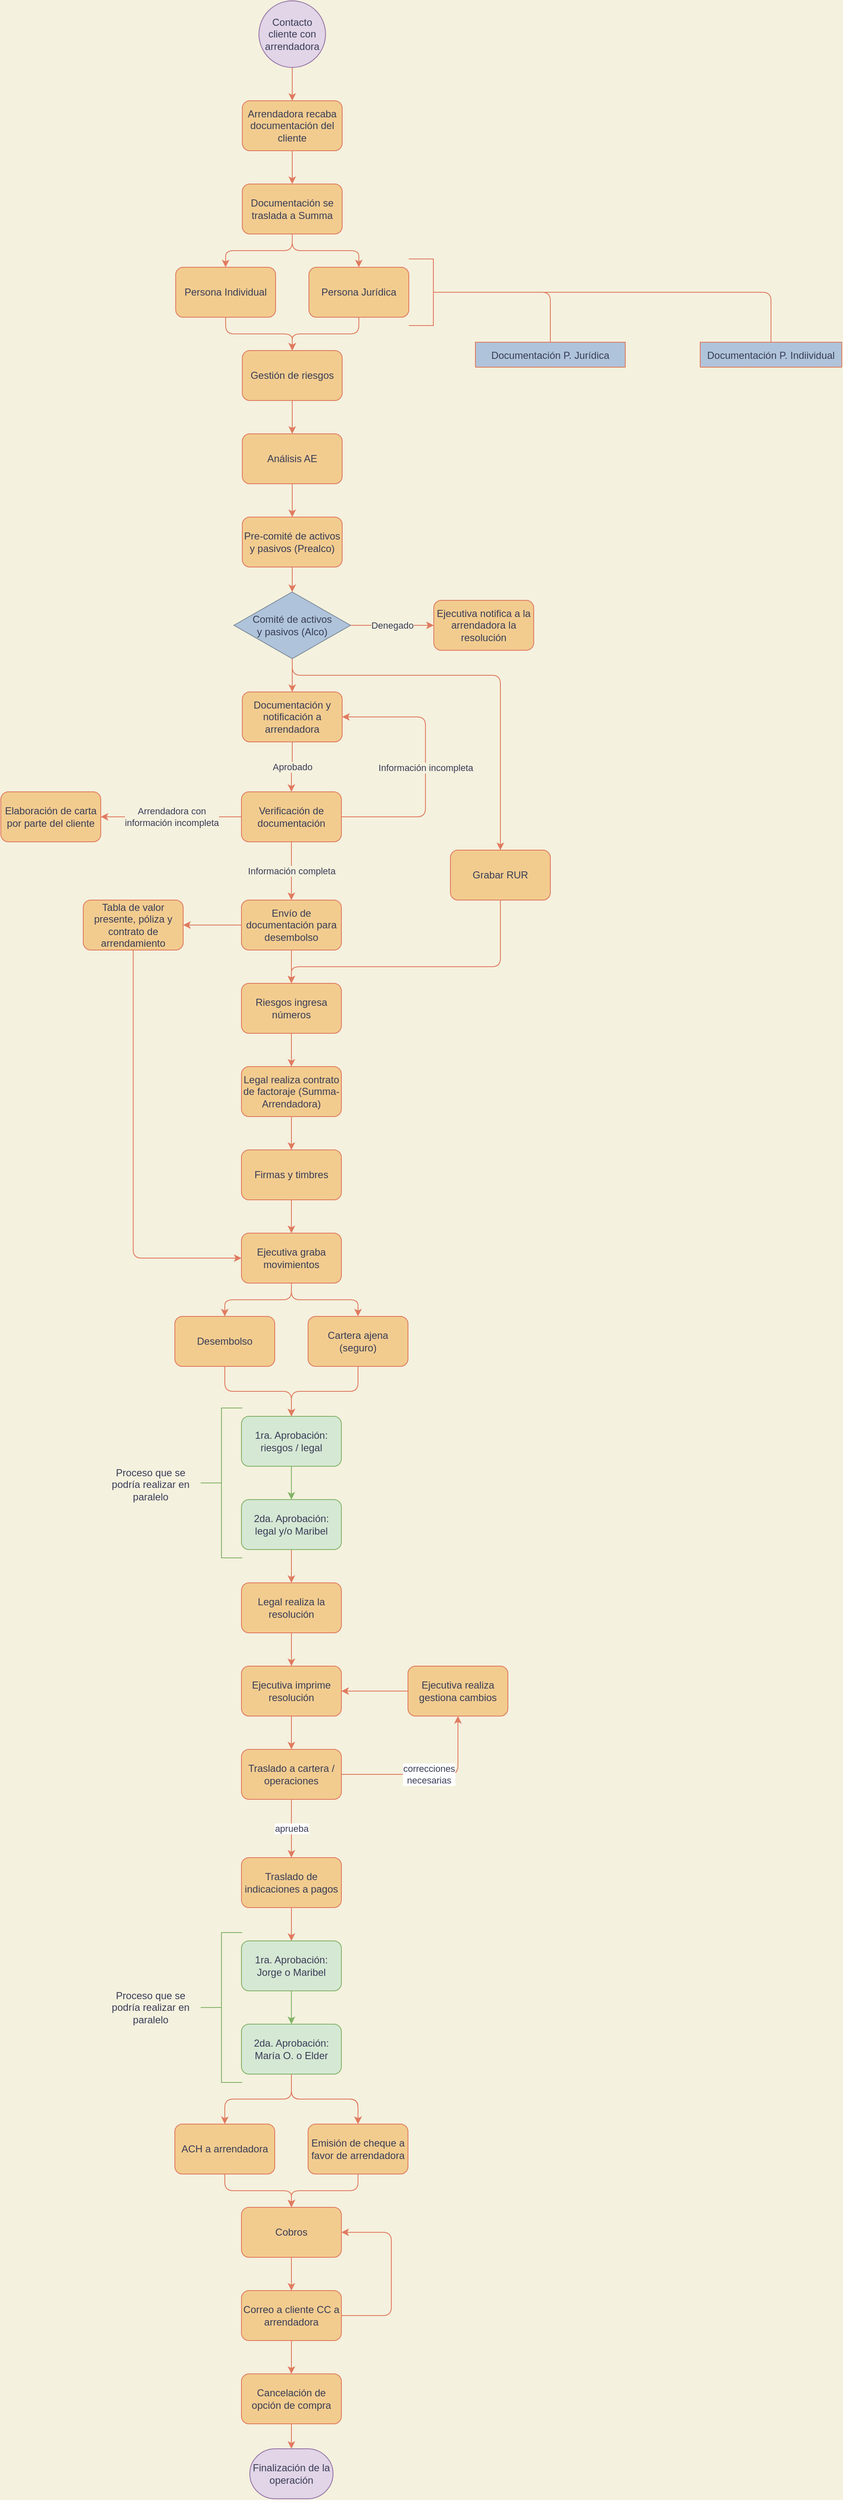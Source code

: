 <mxfile version="17.4.0" type="github">
  <diagram id="z8fUBfOabGOkTEecKIYW" name="Leasing">
    <mxGraphModel dx="2842" dy="1007" grid="1" gridSize="10" guides="1" tooltips="1" connect="1" arrows="1" fold="1" page="1" pageScale="1" pageWidth="827" pageHeight="1169" background="#F4F1DE" math="0" shadow="0">
      <root>
        <mxCell id="0" />
        <mxCell id="1" parent="0" />
        <mxCell id="_oelreiNcYr4ekF7kroy-3" value="" style="edgeStyle=orthogonalEdgeStyle;orthogonalLoop=1;jettySize=auto;html=1;labelBackgroundColor=#F4F1DE;strokeColor=#E07A5F;fontColor=#393C56;rounded=1;" edge="1" parent="1" source="_oelreiNcYr4ekF7kroy-1" target="_oelreiNcYr4ekF7kroy-2">
          <mxGeometry relative="1" as="geometry" />
        </mxCell>
        <mxCell id="_oelreiNcYr4ekF7kroy-1" value="Arrendadora recaba documentación del cliente" style="whiteSpace=wrap;html=1;fillColor=#F2CC8F;strokeColor=#E07A5F;fontColor=#393C56;rounded=1;" vertex="1" parent="1">
          <mxGeometry x="220" y="140" width="120" height="60" as="geometry" />
        </mxCell>
        <mxCell id="_oelreiNcYr4ekF7kroy-7" value="" style="edgeStyle=orthogonalEdgeStyle;orthogonalLoop=1;jettySize=auto;html=1;labelBackgroundColor=#F4F1DE;strokeColor=#E07A5F;fontColor=#393C56;rounded=1;" edge="1" parent="1" source="_oelreiNcYr4ekF7kroy-2" target="_oelreiNcYr4ekF7kroy-6">
          <mxGeometry relative="1" as="geometry" />
        </mxCell>
        <mxCell id="_oelreiNcYr4ekF7kroy-9" value="" style="edgeStyle=orthogonalEdgeStyle;orthogonalLoop=1;jettySize=auto;html=1;labelBackgroundColor=#F4F1DE;strokeColor=#E07A5F;fontColor=#393C56;rounded=1;" edge="1" parent="1" source="_oelreiNcYr4ekF7kroy-2" target="_oelreiNcYr4ekF7kroy-8">
          <mxGeometry relative="1" as="geometry" />
        </mxCell>
        <mxCell id="_oelreiNcYr4ekF7kroy-2" value="Documentación se traslada a Summa" style="whiteSpace=wrap;html=1;fillColor=#F2CC8F;strokeColor=#E07A5F;fontColor=#393C56;rounded=1;" vertex="1" parent="1">
          <mxGeometry x="220" y="240" width="120" height="60" as="geometry" />
        </mxCell>
        <mxCell id="_oelreiNcYr4ekF7kroy-12" value="" style="edgeStyle=orthogonalEdgeStyle;orthogonalLoop=1;jettySize=auto;html=1;labelBackgroundColor=#F4F1DE;strokeColor=#E07A5F;fontColor=#393C56;rounded=1;" edge="1" parent="1" source="_oelreiNcYr4ekF7kroy-6" target="_oelreiNcYr4ekF7kroy-11">
          <mxGeometry relative="1" as="geometry" />
        </mxCell>
        <mxCell id="_oelreiNcYr4ekF7kroy-6" value="Persona Individual" style="whiteSpace=wrap;html=1;fillColor=#F2CC8F;strokeColor=#E07A5F;fontColor=#393C56;rounded=1;" vertex="1" parent="1">
          <mxGeometry x="140" y="340" width="120" height="60" as="geometry" />
        </mxCell>
        <mxCell id="_oelreiNcYr4ekF7kroy-13" style="edgeStyle=orthogonalEdgeStyle;orthogonalLoop=1;jettySize=auto;html=1;labelBackgroundColor=#F4F1DE;strokeColor=#E07A5F;fontColor=#393C56;rounded=1;" edge="1" parent="1" source="_oelreiNcYr4ekF7kroy-8" target="_oelreiNcYr4ekF7kroy-11">
          <mxGeometry relative="1" as="geometry" />
        </mxCell>
        <mxCell id="_oelreiNcYr4ekF7kroy-8" value="Persona Jurídica" style="whiteSpace=wrap;html=1;fillColor=#F2CC8F;strokeColor=#E07A5F;fontColor=#393C56;rounded=1;" vertex="1" parent="1">
          <mxGeometry x="300" y="340" width="120" height="60" as="geometry" />
        </mxCell>
        <mxCell id="_oelreiNcYr4ekF7kroy-17" value="" style="edgeStyle=orthogonalEdgeStyle;orthogonalLoop=1;jettySize=auto;html=1;labelBackgroundColor=#F4F1DE;strokeColor=#E07A5F;fontColor=#393C56;rounded=1;" edge="1" parent="1" source="_oelreiNcYr4ekF7kroy-11" target="_oelreiNcYr4ekF7kroy-16">
          <mxGeometry relative="1" as="geometry" />
        </mxCell>
        <mxCell id="_oelreiNcYr4ekF7kroy-11" value="Gestión de riesgos" style="whiteSpace=wrap;html=1;fillColor=#F2CC8F;strokeColor=#E07A5F;fontColor=#393C56;rounded=1;" vertex="1" parent="1">
          <mxGeometry x="220" y="440" width="120" height="60" as="geometry" />
        </mxCell>
        <mxCell id="_oelreiNcYr4ekF7kroy-19" value="" style="edgeStyle=orthogonalEdgeStyle;orthogonalLoop=1;jettySize=auto;html=1;labelBackgroundColor=#F4F1DE;strokeColor=#E07A5F;fontColor=#393C56;rounded=1;" edge="1" parent="1" source="_oelreiNcYr4ekF7kroy-16" target="_oelreiNcYr4ekF7kroy-18">
          <mxGeometry relative="1" as="geometry" />
        </mxCell>
        <mxCell id="_oelreiNcYr4ekF7kroy-16" value="Análisis AE" style="whiteSpace=wrap;html=1;fillColor=#F2CC8F;strokeColor=#E07A5F;fontColor=#393C56;rounded=1;" vertex="1" parent="1">
          <mxGeometry x="220" y="540" width="120" height="60" as="geometry" />
        </mxCell>
        <mxCell id="_oelreiNcYr4ekF7kroy-21" value="" style="edgeStyle=orthogonalEdgeStyle;orthogonalLoop=1;jettySize=auto;html=1;labelBackgroundColor=#F4F1DE;strokeColor=#E07A5F;fontColor=#393C56;rounded=1;entryX=0.5;entryY=0;entryDx=0;entryDy=0;" edge="1" parent="1" source="_oelreiNcYr4ekF7kroy-18" target="_oelreiNcYr4ekF7kroy-110">
          <mxGeometry relative="1" as="geometry">
            <mxPoint x="280" y="740" as="targetPoint" />
          </mxGeometry>
        </mxCell>
        <mxCell id="_oelreiNcYr4ekF7kroy-18" value="Pre-comité de activos y pasivos (Prealco)" style="whiteSpace=wrap;html=1;fillColor=#F2CC8F;strokeColor=#E07A5F;fontColor=#393C56;rounded=1;" vertex="1" parent="1">
          <mxGeometry x="220" y="640" width="120" height="60" as="geometry" />
        </mxCell>
        <mxCell id="_oelreiNcYr4ekF7kroy-23" value="" style="edgeStyle=orthogonalEdgeStyle;orthogonalLoop=1;jettySize=auto;html=1;labelBackgroundColor=#F4F1DE;strokeColor=#E07A5F;fontColor=#393C56;rounded=1;exitX=0.5;exitY=1;exitDx=0;exitDy=0;" edge="1" parent="1" source="_oelreiNcYr4ekF7kroy-110" target="_oelreiNcYr4ekF7kroy-22">
          <mxGeometry relative="1" as="geometry">
            <mxPoint x="280" y="800" as="sourcePoint" />
          </mxGeometry>
        </mxCell>
        <mxCell id="_oelreiNcYr4ekF7kroy-38" value="Denegado" style="edgeStyle=orthogonalEdgeStyle;orthogonalLoop=1;jettySize=auto;html=1;labelBackgroundColor=#F4F1DE;strokeColor=#E07A5F;fontColor=#393C56;rounded=1;exitX=1;exitY=0.5;exitDx=0;exitDy=0;" edge="1" parent="1" source="_oelreiNcYr4ekF7kroy-110" target="_oelreiNcYr4ekF7kroy-37">
          <mxGeometry relative="1" as="geometry">
            <mxPoint x="340" y="770" as="sourcePoint" />
            <Array as="points" />
            <mxPoint as="offset" />
          </mxGeometry>
        </mxCell>
        <mxCell id="_oelreiNcYr4ekF7kroy-45" style="edgeStyle=orthogonalEdgeStyle;curved=0;rounded=1;sketch=0;orthogonalLoop=1;jettySize=auto;html=1;exitX=0.5;exitY=1;exitDx=0;exitDy=0;fontColor=#393C56;strokeColor=#E07A5F;fillColor=#F2CC8F;entryX=0.5;entryY=0;entryDx=0;entryDy=0;" edge="1" parent="1" source="_oelreiNcYr4ekF7kroy-110" target="_oelreiNcYr4ekF7kroy-43">
          <mxGeometry relative="1" as="geometry">
            <mxPoint x="280" y="800" as="sourcePoint" />
            <Array as="points">
              <mxPoint x="280" y="830" />
              <mxPoint x="530" y="830" />
            </Array>
          </mxGeometry>
        </mxCell>
        <mxCell id="_oelreiNcYr4ekF7kroy-25" value="Aprobado" style="edgeStyle=orthogonalEdgeStyle;orthogonalLoop=1;jettySize=auto;html=1;labelBackgroundColor=#F4F1DE;strokeColor=#E07A5F;fontColor=#393C56;rounded=1;" edge="1" parent="1" source="_oelreiNcYr4ekF7kroy-22" target="_oelreiNcYr4ekF7kroy-24">
          <mxGeometry relative="1" as="geometry" />
        </mxCell>
        <mxCell id="_oelreiNcYr4ekF7kroy-22" value="Documentación y notificación a arrendadora" style="whiteSpace=wrap;html=1;fillColor=#F2CC8F;strokeColor=#E07A5F;fontColor=#393C56;rounded=1;" vertex="1" parent="1">
          <mxGeometry x="220" y="850" width="120" height="60" as="geometry" />
        </mxCell>
        <mxCell id="_oelreiNcYr4ekF7kroy-35" value="Información completa" style="edgeStyle=orthogonalEdgeStyle;orthogonalLoop=1;jettySize=auto;html=1;labelBackgroundColor=#F4F1DE;strokeColor=#E07A5F;fontColor=#393C56;rounded=1;" edge="1" parent="1" source="_oelreiNcYr4ekF7kroy-24" target="_oelreiNcYr4ekF7kroy-34">
          <mxGeometry relative="1" as="geometry" />
        </mxCell>
        <mxCell id="_oelreiNcYr4ekF7kroy-36" value="Información incompleta" style="edgeStyle=orthogonalEdgeStyle;orthogonalLoop=1;jettySize=auto;html=1;entryX=1;entryY=0.5;entryDx=0;entryDy=0;labelBackgroundColor=#F4F1DE;strokeColor=#E07A5F;fontColor=#393C56;rounded=1;exitX=1;exitY=0.5;exitDx=0;exitDy=0;" edge="1" parent="1" source="_oelreiNcYr4ekF7kroy-24" target="_oelreiNcYr4ekF7kroy-22">
          <mxGeometry relative="1" as="geometry">
            <mxPoint x="149" y="880" as="targetPoint" />
            <mxPoint x="400" y="1040" as="sourcePoint" />
            <Array as="points">
              <mxPoint x="440" y="1000" />
              <mxPoint x="440" y="880" />
            </Array>
          </mxGeometry>
        </mxCell>
        <mxCell id="_oelreiNcYr4ekF7kroy-40" value="Arrendadora con&lt;br&gt;información incompleta" style="edgeStyle=orthogonalEdgeStyle;orthogonalLoop=1;jettySize=auto;html=1;labelBackgroundColor=#F4F1DE;strokeColor=#E07A5F;fontColor=#393C56;rounded=1;exitX=0;exitY=0.5;exitDx=0;exitDy=0;" edge="1" parent="1" source="_oelreiNcYr4ekF7kroy-24" target="_oelreiNcYr4ekF7kroy-39">
          <mxGeometry relative="1" as="geometry">
            <mxPoint x="200" y="1020" as="sourcePoint" />
          </mxGeometry>
        </mxCell>
        <mxCell id="_oelreiNcYr4ekF7kroy-24" value="Verificación de documentación" style="whiteSpace=wrap;html=1;fillColor=#F2CC8F;strokeColor=#E07A5F;fontColor=#393C56;rounded=1;" vertex="1" parent="1">
          <mxGeometry x="219" y="970" width="120" height="60" as="geometry" />
        </mxCell>
        <mxCell id="_oelreiNcYr4ekF7kroy-33" value="" style="edgeStyle=orthogonalEdgeStyle;orthogonalLoop=1;jettySize=auto;html=1;labelBackgroundColor=#F4F1DE;strokeColor=#E07A5F;fontColor=#393C56;rounded=1;" edge="1" parent="1" source="_oelreiNcYr4ekF7kroy-32" target="_oelreiNcYr4ekF7kroy-1">
          <mxGeometry relative="1" as="geometry" />
        </mxCell>
        <mxCell id="_oelreiNcYr4ekF7kroy-32" value="&lt;span&gt;Contacto cliente con arrendadora&lt;/span&gt;" style="ellipse;whiteSpace=wrap;html=1;aspect=fixed;fillColor=#e1d5e7;strokeColor=#9673a6;rounded=1;fontColor=#393C56;" vertex="1" parent="1">
          <mxGeometry x="240" y="20" width="80" height="80" as="geometry" />
        </mxCell>
        <mxCell id="_oelreiNcYr4ekF7kroy-42" value="" style="edgeStyle=orthogonalEdgeStyle;curved=0;rounded=1;sketch=0;orthogonalLoop=1;jettySize=auto;html=1;fontColor=#393C56;strokeColor=#E07A5F;fillColor=#F2CC8F;" edge="1" parent="1" source="_oelreiNcYr4ekF7kroy-34" target="_oelreiNcYr4ekF7kroy-41">
          <mxGeometry relative="1" as="geometry" />
        </mxCell>
        <mxCell id="_oelreiNcYr4ekF7kroy-47" value="" style="edgeStyle=orthogonalEdgeStyle;curved=0;rounded=1;sketch=0;orthogonalLoop=1;jettySize=auto;html=1;fontColor=#393C56;strokeColor=#E07A5F;fillColor=#F2CC8F;" edge="1" parent="1" source="_oelreiNcYr4ekF7kroy-34" target="_oelreiNcYr4ekF7kroy-46">
          <mxGeometry relative="1" as="geometry" />
        </mxCell>
        <mxCell id="_oelreiNcYr4ekF7kroy-34" value="Envío de documentación para desembolso" style="whiteSpace=wrap;html=1;fillColor=#F2CC8F;strokeColor=#E07A5F;fontColor=#393C56;rounded=1;" vertex="1" parent="1">
          <mxGeometry x="219" y="1100" width="120" height="60" as="geometry" />
        </mxCell>
        <mxCell id="_oelreiNcYr4ekF7kroy-37" value="Ejecutiva notifica a la arrendadora la resolución" style="whiteSpace=wrap;html=1;fillColor=#F2CC8F;strokeColor=#E07A5F;fontColor=#393C56;rounded=1;" vertex="1" parent="1">
          <mxGeometry x="450" y="740" width="120" height="60" as="geometry" />
        </mxCell>
        <mxCell id="_oelreiNcYr4ekF7kroy-39" value="Elaboración de carta por parte del cliente" style="whiteSpace=wrap;html=1;fillColor=#F2CC8F;strokeColor=#E07A5F;fontColor=#393C56;rounded=1;" vertex="1" parent="1">
          <mxGeometry x="-70" y="970" width="120" height="60" as="geometry" />
        </mxCell>
        <mxCell id="_oelreiNcYr4ekF7kroy-54" style="edgeStyle=orthogonalEdgeStyle;curved=0;rounded=1;sketch=0;orthogonalLoop=1;jettySize=auto;html=1;entryX=0;entryY=0.5;entryDx=0;entryDy=0;fontColor=#393C56;strokeColor=#E07A5F;fillColor=#F2CC8F;" edge="1" parent="1" source="_oelreiNcYr4ekF7kroy-41" target="_oelreiNcYr4ekF7kroy-52">
          <mxGeometry relative="1" as="geometry">
            <Array as="points">
              <mxPoint x="89" y="1530" />
            </Array>
          </mxGeometry>
        </mxCell>
        <mxCell id="_oelreiNcYr4ekF7kroy-41" value="Tabla de valor presente, póliza y contrato de arrendamiento" style="whiteSpace=wrap;html=1;fillColor=#F2CC8F;strokeColor=#E07A5F;fontColor=#393C56;rounded=1;" vertex="1" parent="1">
          <mxGeometry x="29" y="1100" width="120" height="60" as="geometry" />
        </mxCell>
        <mxCell id="_oelreiNcYr4ekF7kroy-107" style="edgeStyle=orthogonalEdgeStyle;curved=0;rounded=1;sketch=0;orthogonalLoop=1;jettySize=auto;html=1;entryX=0.5;entryY=0;entryDx=0;entryDy=0;fontColor=#393C56;strokeColor=#E07A5F;fillColor=#F2CC8F;exitX=0.5;exitY=1;exitDx=0;exitDy=0;" edge="1" parent="1" source="_oelreiNcYr4ekF7kroy-43" target="_oelreiNcYr4ekF7kroy-46">
          <mxGeometry relative="1" as="geometry">
            <Array as="points">
              <mxPoint x="530" y="1180" />
              <mxPoint x="279" y="1180" />
            </Array>
          </mxGeometry>
        </mxCell>
        <mxCell id="_oelreiNcYr4ekF7kroy-43" value="Grabar RUR" style="rounded=1;whiteSpace=wrap;html=1;sketch=0;fontColor=#393C56;strokeColor=#E07A5F;fillColor=#F2CC8F;" vertex="1" parent="1">
          <mxGeometry x="470" y="1040" width="120" height="60" as="geometry" />
        </mxCell>
        <mxCell id="_oelreiNcYr4ekF7kroy-49" value="" style="edgeStyle=orthogonalEdgeStyle;curved=0;rounded=1;sketch=0;orthogonalLoop=1;jettySize=auto;html=1;fontColor=#393C56;strokeColor=#E07A5F;fillColor=#F2CC8F;" edge="1" parent="1" source="_oelreiNcYr4ekF7kroy-46" target="_oelreiNcYr4ekF7kroy-48">
          <mxGeometry relative="1" as="geometry" />
        </mxCell>
        <mxCell id="_oelreiNcYr4ekF7kroy-46" value="Riesgos ingresa números" style="whiteSpace=wrap;html=1;fillColor=#F2CC8F;strokeColor=#E07A5F;fontColor=#393C56;rounded=1;" vertex="1" parent="1">
          <mxGeometry x="219" y="1200" width="120" height="60" as="geometry" />
        </mxCell>
        <mxCell id="_oelreiNcYr4ekF7kroy-51" value="" style="edgeStyle=orthogonalEdgeStyle;curved=0;rounded=1;sketch=0;orthogonalLoop=1;jettySize=auto;html=1;fontColor=#393C56;strokeColor=#E07A5F;fillColor=#F2CC8F;" edge="1" parent="1" source="_oelreiNcYr4ekF7kroy-48" target="_oelreiNcYr4ekF7kroy-50">
          <mxGeometry relative="1" as="geometry" />
        </mxCell>
        <mxCell id="_oelreiNcYr4ekF7kroy-48" value="Legal realiza contrato de factoraje (Summa-Arrendadora)" style="whiteSpace=wrap;html=1;fillColor=#F2CC8F;strokeColor=#E07A5F;fontColor=#393C56;rounded=1;" vertex="1" parent="1">
          <mxGeometry x="219" y="1300" width="120" height="60" as="geometry" />
        </mxCell>
        <mxCell id="_oelreiNcYr4ekF7kroy-53" value="" style="edgeStyle=orthogonalEdgeStyle;curved=0;rounded=1;sketch=0;orthogonalLoop=1;jettySize=auto;html=1;fontColor=#393C56;strokeColor=#E07A5F;fillColor=#F2CC8F;" edge="1" parent="1" source="_oelreiNcYr4ekF7kroy-50" target="_oelreiNcYr4ekF7kroy-52">
          <mxGeometry relative="1" as="geometry" />
        </mxCell>
        <mxCell id="_oelreiNcYr4ekF7kroy-50" value="Firmas y timbres" style="whiteSpace=wrap;html=1;fillColor=#F2CC8F;strokeColor=#E07A5F;fontColor=#393C56;rounded=1;" vertex="1" parent="1">
          <mxGeometry x="219" y="1400" width="120" height="60" as="geometry" />
        </mxCell>
        <mxCell id="_oelreiNcYr4ekF7kroy-56" value="" style="edgeStyle=orthogonalEdgeStyle;curved=0;rounded=1;sketch=0;orthogonalLoop=1;jettySize=auto;html=1;fontColor=#393C56;strokeColor=#E07A5F;fillColor=#F2CC8F;" edge="1" parent="1" source="_oelreiNcYr4ekF7kroy-52" target="_oelreiNcYr4ekF7kroy-55">
          <mxGeometry relative="1" as="geometry" />
        </mxCell>
        <mxCell id="_oelreiNcYr4ekF7kroy-58" value="" style="edgeStyle=orthogonalEdgeStyle;curved=0;rounded=1;sketch=0;orthogonalLoop=1;jettySize=auto;html=1;fontColor=#393C56;strokeColor=#E07A5F;fillColor=#F2CC8F;" edge="1" parent="1" source="_oelreiNcYr4ekF7kroy-52" target="_oelreiNcYr4ekF7kroy-57">
          <mxGeometry relative="1" as="geometry" />
        </mxCell>
        <mxCell id="_oelreiNcYr4ekF7kroy-52" value="Ejecutiva graba movimientos" style="whiteSpace=wrap;html=1;fillColor=#F2CC8F;strokeColor=#E07A5F;fontColor=#393C56;rounded=1;" vertex="1" parent="1">
          <mxGeometry x="219" y="1500" width="120" height="60" as="geometry" />
        </mxCell>
        <mxCell id="_oelreiNcYr4ekF7kroy-61" value="" style="edgeStyle=orthogonalEdgeStyle;curved=0;rounded=1;sketch=0;orthogonalLoop=1;jettySize=auto;html=1;fontColor=#393C56;strokeColor=#E07A5F;fillColor=#F2CC8F;" edge="1" parent="1" source="_oelreiNcYr4ekF7kroy-55" target="_oelreiNcYr4ekF7kroy-60">
          <mxGeometry relative="1" as="geometry" />
        </mxCell>
        <mxCell id="_oelreiNcYr4ekF7kroy-55" value="Desembolso" style="whiteSpace=wrap;html=1;fillColor=#F2CC8F;strokeColor=#E07A5F;fontColor=#393C56;rounded=1;" vertex="1" parent="1">
          <mxGeometry x="139" y="1600" width="120" height="60" as="geometry" />
        </mxCell>
        <mxCell id="_oelreiNcYr4ekF7kroy-62" style="edgeStyle=orthogonalEdgeStyle;curved=0;rounded=1;sketch=0;orthogonalLoop=1;jettySize=auto;html=1;fontColor=#393C56;strokeColor=#E07A5F;fillColor=#F2CC8F;" edge="1" parent="1" source="_oelreiNcYr4ekF7kroy-57" target="_oelreiNcYr4ekF7kroy-60">
          <mxGeometry relative="1" as="geometry" />
        </mxCell>
        <mxCell id="_oelreiNcYr4ekF7kroy-57" value="Cartera ajena (seguro)" style="whiteSpace=wrap;html=1;fillColor=#F2CC8F;strokeColor=#E07A5F;fontColor=#393C56;rounded=1;" vertex="1" parent="1">
          <mxGeometry x="299" y="1600" width="120" height="60" as="geometry" />
        </mxCell>
        <mxCell id="_oelreiNcYr4ekF7kroy-64" value="" style="edgeStyle=orthogonalEdgeStyle;curved=0;rounded=1;sketch=0;orthogonalLoop=1;jettySize=auto;html=1;fontColor=#393C56;strokeColor=#82b366;fillColor=#d5e8d4;" edge="1" parent="1" source="_oelreiNcYr4ekF7kroy-60" target="_oelreiNcYr4ekF7kroy-63">
          <mxGeometry relative="1" as="geometry" />
        </mxCell>
        <mxCell id="_oelreiNcYr4ekF7kroy-60" value="1ra. Aprobación:&lt;br&gt;riesgos / legal" style="whiteSpace=wrap;html=1;fillColor=#d5e8d4;strokeColor=#82b366;rounded=1;fontColor=#393C56;" vertex="1" parent="1">
          <mxGeometry x="219" y="1720" width="120" height="60" as="geometry" />
        </mxCell>
        <mxCell id="_oelreiNcYr4ekF7kroy-66" value="" style="edgeStyle=orthogonalEdgeStyle;curved=0;rounded=1;sketch=0;orthogonalLoop=1;jettySize=auto;html=1;fontColor=#393C56;strokeColor=#E07A5F;fillColor=#F2CC8F;" edge="1" parent="1" source="_oelreiNcYr4ekF7kroy-63" target="_oelreiNcYr4ekF7kroy-65">
          <mxGeometry relative="1" as="geometry" />
        </mxCell>
        <mxCell id="_oelreiNcYr4ekF7kroy-63" value="2da. Aprobación:&lt;br&gt;legal y/o Maribel" style="whiteSpace=wrap;html=1;fillColor=#d5e8d4;strokeColor=#82b366;rounded=1;fontColor=#393C56;" vertex="1" parent="1">
          <mxGeometry x="219" y="1820" width="120" height="60" as="geometry" />
        </mxCell>
        <mxCell id="_oelreiNcYr4ekF7kroy-68" value="" style="edgeStyle=orthogonalEdgeStyle;curved=0;rounded=1;sketch=0;orthogonalLoop=1;jettySize=auto;html=1;fontColor=#393C56;strokeColor=#E07A5F;fillColor=#F2CC8F;" edge="1" parent="1" source="_oelreiNcYr4ekF7kroy-65" target="_oelreiNcYr4ekF7kroy-67">
          <mxGeometry relative="1" as="geometry" />
        </mxCell>
        <mxCell id="_oelreiNcYr4ekF7kroy-65" value="Legal realiza la resolución" style="whiteSpace=wrap;html=1;fillColor=#F2CC8F;strokeColor=#E07A5F;fontColor=#393C56;rounded=1;" vertex="1" parent="1">
          <mxGeometry x="219" y="1920" width="120" height="60" as="geometry" />
        </mxCell>
        <mxCell id="_oelreiNcYr4ekF7kroy-70" value="" style="edgeStyle=orthogonalEdgeStyle;curved=0;rounded=1;sketch=0;orthogonalLoop=1;jettySize=auto;html=1;fontColor=#393C56;strokeColor=#E07A5F;fillColor=#F2CC8F;" edge="1" parent="1" source="_oelreiNcYr4ekF7kroy-67" target="_oelreiNcYr4ekF7kroy-69">
          <mxGeometry relative="1" as="geometry" />
        </mxCell>
        <mxCell id="_oelreiNcYr4ekF7kroy-67" value="Ejecutiva imprime resolución" style="whiteSpace=wrap;html=1;fillColor=#F2CC8F;strokeColor=#E07A5F;fontColor=#393C56;rounded=1;" vertex="1" parent="1">
          <mxGeometry x="219" y="2020" width="120" height="60" as="geometry" />
        </mxCell>
        <mxCell id="_oelreiNcYr4ekF7kroy-74" value="correcciones&lt;br&gt;necesarias" style="edgeStyle=orthogonalEdgeStyle;curved=0;rounded=1;sketch=0;orthogonalLoop=1;jettySize=auto;html=1;fontColor=#393C56;strokeColor=#E07A5F;fillColor=#F2CC8F;" edge="1" parent="1" source="_oelreiNcYr4ekF7kroy-69" target="_oelreiNcYr4ekF7kroy-73">
          <mxGeometry relative="1" as="geometry" />
        </mxCell>
        <mxCell id="_oelreiNcYr4ekF7kroy-78" value="aprueba" style="edgeStyle=orthogonalEdgeStyle;curved=0;rounded=1;sketch=0;orthogonalLoop=1;jettySize=auto;html=1;fontColor=#393C56;strokeColor=#E07A5F;fillColor=#F2CC8F;" edge="1" parent="1" source="_oelreiNcYr4ekF7kroy-69" target="_oelreiNcYr4ekF7kroy-77">
          <mxGeometry relative="1" as="geometry" />
        </mxCell>
        <mxCell id="_oelreiNcYr4ekF7kroy-69" value="Traslado a cartera / operaciones" style="whiteSpace=wrap;html=1;fillColor=#F2CC8F;strokeColor=#E07A5F;fontColor=#393C56;rounded=1;" vertex="1" parent="1">
          <mxGeometry x="219" y="2120" width="120" height="60" as="geometry" />
        </mxCell>
        <mxCell id="_oelreiNcYr4ekF7kroy-75" style="edgeStyle=orthogonalEdgeStyle;curved=0;rounded=1;sketch=0;orthogonalLoop=1;jettySize=auto;html=1;entryX=1;entryY=0.5;entryDx=0;entryDy=0;fontColor=#393C56;strokeColor=#E07A5F;fillColor=#F2CC8F;" edge="1" parent="1" source="_oelreiNcYr4ekF7kroy-73" target="_oelreiNcYr4ekF7kroy-67">
          <mxGeometry relative="1" as="geometry" />
        </mxCell>
        <mxCell id="_oelreiNcYr4ekF7kroy-73" value="Ejecutiva realiza gestiona cambios" style="whiteSpace=wrap;html=1;fillColor=#F2CC8F;strokeColor=#E07A5F;fontColor=#393C56;rounded=1;" vertex="1" parent="1">
          <mxGeometry x="419" y="2020" width="120" height="60" as="geometry" />
        </mxCell>
        <mxCell id="_oelreiNcYr4ekF7kroy-80" value="" style="edgeStyle=orthogonalEdgeStyle;curved=0;rounded=1;sketch=0;orthogonalLoop=1;jettySize=auto;html=1;fontColor=#393C56;strokeColor=#E07A5F;fillColor=#F2CC8F;" edge="1" parent="1" source="_oelreiNcYr4ekF7kroy-77" target="_oelreiNcYr4ekF7kroy-79">
          <mxGeometry relative="1" as="geometry" />
        </mxCell>
        <mxCell id="_oelreiNcYr4ekF7kroy-77" value="Traslado de indicaciones a pagos" style="whiteSpace=wrap;html=1;fillColor=#F2CC8F;strokeColor=#E07A5F;fontColor=#393C56;rounded=1;" vertex="1" parent="1">
          <mxGeometry x="219" y="2250" width="120" height="60" as="geometry" />
        </mxCell>
        <mxCell id="_oelreiNcYr4ekF7kroy-82" value="" style="edgeStyle=orthogonalEdgeStyle;curved=0;rounded=1;sketch=0;orthogonalLoop=1;jettySize=auto;html=1;fontColor=#393C56;strokeColor=#82b366;fillColor=#d5e8d4;" edge="1" parent="1" source="_oelreiNcYr4ekF7kroy-79" target="_oelreiNcYr4ekF7kroy-81">
          <mxGeometry relative="1" as="geometry" />
        </mxCell>
        <mxCell id="_oelreiNcYr4ekF7kroy-79" value="1ra. Aprobación:&lt;br&gt;Jorge o Maribel" style="whiteSpace=wrap;html=1;fillColor=#d5e8d4;strokeColor=#82b366;rounded=1;fontColor=#393C56;" vertex="1" parent="1">
          <mxGeometry x="219" y="2350" width="120" height="60" as="geometry" />
        </mxCell>
        <mxCell id="_oelreiNcYr4ekF7kroy-84" value="" style="edgeStyle=orthogonalEdgeStyle;curved=0;rounded=1;sketch=0;orthogonalLoop=1;jettySize=auto;html=1;fontColor=#393C56;strokeColor=#E07A5F;fillColor=#F2CC8F;" edge="1" parent="1" source="_oelreiNcYr4ekF7kroy-81" target="_oelreiNcYr4ekF7kroy-83">
          <mxGeometry relative="1" as="geometry" />
        </mxCell>
        <mxCell id="_oelreiNcYr4ekF7kroy-86" value="" style="edgeStyle=orthogonalEdgeStyle;curved=0;rounded=1;sketch=0;orthogonalLoop=1;jettySize=auto;html=1;fontColor=#393C56;strokeColor=#E07A5F;fillColor=#F2CC8F;" edge="1" parent="1" source="_oelreiNcYr4ekF7kroy-81" target="_oelreiNcYr4ekF7kroy-85">
          <mxGeometry relative="1" as="geometry" />
        </mxCell>
        <mxCell id="_oelreiNcYr4ekF7kroy-102" value="" style="edgeStyle=orthogonalEdgeStyle;curved=0;rounded=1;sketch=0;orthogonalLoop=1;jettySize=auto;html=1;fontColor=#393C56;strokeColor=#E07A5F;fillColor=#F2CC8F;" edge="1" parent="1" source="_oelreiNcYr4ekF7kroy-81" target="_oelreiNcYr4ekF7kroy-85">
          <mxGeometry relative="1" as="geometry" />
        </mxCell>
        <mxCell id="_oelreiNcYr4ekF7kroy-81" value="2da. Aprobación:&lt;br&gt;María O. o Elder" style="whiteSpace=wrap;html=1;fillColor=#d5e8d4;strokeColor=#82b366;rounded=1;fontColor=#393C56;" vertex="1" parent="1">
          <mxGeometry x="219" y="2450" width="120" height="60" as="geometry" />
        </mxCell>
        <mxCell id="_oelreiNcYr4ekF7kroy-88" value="" style="edgeStyle=orthogonalEdgeStyle;curved=0;rounded=1;sketch=0;orthogonalLoop=1;jettySize=auto;html=1;fontColor=#393C56;strokeColor=#E07A5F;fillColor=#F2CC8F;" edge="1" parent="1" source="_oelreiNcYr4ekF7kroy-83" target="_oelreiNcYr4ekF7kroy-87">
          <mxGeometry relative="1" as="geometry" />
        </mxCell>
        <mxCell id="_oelreiNcYr4ekF7kroy-83" value="ACH a arrendadora" style="whiteSpace=wrap;html=1;fillColor=#F2CC8F;strokeColor=#E07A5F;fontColor=#393C56;rounded=1;" vertex="1" parent="1">
          <mxGeometry x="139" y="2570" width="120" height="60" as="geometry" />
        </mxCell>
        <mxCell id="_oelreiNcYr4ekF7kroy-89" style="edgeStyle=orthogonalEdgeStyle;curved=0;rounded=1;sketch=0;orthogonalLoop=1;jettySize=auto;html=1;entryX=0.5;entryY=0;entryDx=0;entryDy=0;fontColor=#393C56;strokeColor=#E07A5F;fillColor=#F2CC8F;" edge="1" parent="1" source="_oelreiNcYr4ekF7kroy-85" target="_oelreiNcYr4ekF7kroy-87">
          <mxGeometry relative="1" as="geometry" />
        </mxCell>
        <mxCell id="_oelreiNcYr4ekF7kroy-85" value="Emisión de cheque a favor de arrendadora" style="whiteSpace=wrap;html=1;fillColor=#F2CC8F;strokeColor=#E07A5F;fontColor=#393C56;rounded=1;" vertex="1" parent="1">
          <mxGeometry x="299" y="2570" width="120" height="60" as="geometry" />
        </mxCell>
        <mxCell id="_oelreiNcYr4ekF7kroy-91" value="" style="edgeStyle=orthogonalEdgeStyle;curved=0;rounded=1;sketch=0;orthogonalLoop=1;jettySize=auto;html=1;fontColor=#393C56;strokeColor=#E07A5F;fillColor=#F2CC8F;" edge="1" parent="1" source="_oelreiNcYr4ekF7kroy-87" target="_oelreiNcYr4ekF7kroy-90">
          <mxGeometry relative="1" as="geometry" />
        </mxCell>
        <mxCell id="_oelreiNcYr4ekF7kroy-87" value="Cobros" style="whiteSpace=wrap;html=1;fillColor=#F2CC8F;strokeColor=#E07A5F;fontColor=#393C56;rounded=1;" vertex="1" parent="1">
          <mxGeometry x="219" y="2670" width="120" height="60" as="geometry" />
        </mxCell>
        <mxCell id="_oelreiNcYr4ekF7kroy-92" style="edgeStyle=orthogonalEdgeStyle;curved=0;rounded=1;sketch=0;orthogonalLoop=1;jettySize=auto;html=1;entryX=1;entryY=0.5;entryDx=0;entryDy=0;fontColor=#393C56;strokeColor=#E07A5F;fillColor=#F2CC8F;exitX=1;exitY=0.5;exitDx=0;exitDy=0;" edge="1" parent="1" source="_oelreiNcYr4ekF7kroy-90" target="_oelreiNcYr4ekF7kroy-87">
          <mxGeometry relative="1" as="geometry">
            <mxPoint x="339" y="2800" as="sourcePoint" />
            <Array as="points">
              <mxPoint x="399" y="2700" />
            </Array>
          </mxGeometry>
        </mxCell>
        <mxCell id="_oelreiNcYr4ekF7kroy-94" value="" style="edgeStyle=orthogonalEdgeStyle;curved=0;rounded=1;sketch=0;orthogonalLoop=1;jettySize=auto;html=1;fontColor=#393C56;strokeColor=#E07A5F;fillColor=#F2CC8F;" edge="1" parent="1" source="_oelreiNcYr4ekF7kroy-90" target="_oelreiNcYr4ekF7kroy-93">
          <mxGeometry relative="1" as="geometry" />
        </mxCell>
        <mxCell id="_oelreiNcYr4ekF7kroy-90" value="Correo a cliente CC a arrendadora" style="whiteSpace=wrap;html=1;fillColor=#F2CC8F;strokeColor=#E07A5F;fontColor=#393C56;rounded=1;" vertex="1" parent="1">
          <mxGeometry x="219" y="2770" width="120" height="60" as="geometry" />
        </mxCell>
        <mxCell id="_oelreiNcYr4ekF7kroy-106" style="edgeStyle=orthogonalEdgeStyle;curved=0;rounded=1;sketch=0;orthogonalLoop=1;jettySize=auto;html=1;entryX=0.5;entryY=0;entryDx=0;entryDy=0;entryPerimeter=0;fontColor=#393C56;strokeColor=#E07A5F;fillColor=#F2CC8F;" edge="1" parent="1" source="_oelreiNcYr4ekF7kroy-93" target="_oelreiNcYr4ekF7kroy-105">
          <mxGeometry relative="1" as="geometry" />
        </mxCell>
        <mxCell id="_oelreiNcYr4ekF7kroy-93" value="Cancelación de opción de compra" style="whiteSpace=wrap;html=1;fillColor=#F2CC8F;strokeColor=#E07A5F;fontColor=#393C56;rounded=1;" vertex="1" parent="1">
          <mxGeometry x="219" y="2870" width="120" height="60" as="geometry" />
        </mxCell>
        <mxCell id="_oelreiNcYr4ekF7kroy-95" value="" style="strokeWidth=1;html=1;shape=mxgraph.flowchart.annotation_2;align=left;labelPosition=right;pointerEvents=1;rounded=1;sketch=0;fillColor=#d5e8d4;strokeColor=#82b366;" vertex="1" parent="1">
          <mxGeometry x="170" y="2340" width="50" height="180" as="geometry" />
        </mxCell>
        <mxCell id="_oelreiNcYr4ekF7kroy-101" value="Proceso que se podría realizar en paralelo" style="text;html=1;strokeColor=none;fillColor=none;align=center;verticalAlign=middle;whiteSpace=wrap;rounded=0;sketch=0;fontColor=#393C56;" vertex="1" parent="1">
          <mxGeometry x="50" y="2402.5" width="120" height="55" as="geometry" />
        </mxCell>
        <mxCell id="_oelreiNcYr4ekF7kroy-103" value="" style="strokeWidth=1;html=1;shape=mxgraph.flowchart.annotation_2;align=left;labelPosition=right;pointerEvents=1;rounded=1;sketch=0;fillColor=#d5e8d4;strokeColor=#82b366;" vertex="1" parent="1">
          <mxGeometry x="170" y="1710" width="50" height="180" as="geometry" />
        </mxCell>
        <mxCell id="_oelreiNcYr4ekF7kroy-104" value="Proceso que se podría realizar en paralelo" style="text;html=1;strokeColor=none;fillColor=none;align=center;verticalAlign=middle;whiteSpace=wrap;rounded=0;sketch=0;fontColor=#393C56;" vertex="1" parent="1">
          <mxGeometry x="50" y="1774" width="120" height="55" as="geometry" />
        </mxCell>
        <mxCell id="_oelreiNcYr4ekF7kroy-105" value="Finalización de la operación" style="strokeWidth=1;html=1;shape=mxgraph.flowchart.terminator;whiteSpace=wrap;rounded=1;sketch=0;fillColor=#e1d5e7;strokeColor=#9673a6;fontColor=#393C56;" vertex="1" parent="1">
          <mxGeometry x="229" y="2960" width="100" height="60" as="geometry" />
        </mxCell>
        <mxCell id="_oelreiNcYr4ekF7kroy-110" value="Comité de activos &lt;br&gt;y pasivos (Alco)" style="rhombus;whiteSpace=wrap;html=1;sketch=0;strokeColor=#7E8C9A;fillColor=#AFC4DA;fontColor=#393C56;" vertex="1" parent="1">
          <mxGeometry x="210" y="730" width="140" height="80" as="geometry" />
        </mxCell>
        <mxCell id="_oelreiNcYr4ekF7kroy-136" style="edgeStyle=orthogonalEdgeStyle;curved=0;sketch=0;orthogonalLoop=1;jettySize=auto;html=1;entryX=0;entryY=0.5;entryDx=0;entryDy=0;entryPerimeter=0;fontColor=#393C56;strokeColor=#E07A5F;fillColor=#F2CC8F;exitX=0.5;exitY=0;exitDx=0;exitDy=0;endArrow=none;endFill=0;" edge="1" parent="1" source="_oelreiNcYr4ekF7kroy-113" target="_oelreiNcYr4ekF7kroy-122">
          <mxGeometry relative="1" as="geometry">
            <Array as="points">
              <mxPoint x="590" y="370" />
            </Array>
          </mxGeometry>
        </mxCell>
        <mxCell id="_oelreiNcYr4ekF7kroy-113" value="Documentación P. Jurídica" style="swimlane;fontStyle=0;childLayout=stackLayout;horizontal=1;startSize=30;horizontalStack=0;resizeParent=1;resizeParentMax=0;resizeLast=0;collapsible=1;marginBottom=0;sketch=0;fontColor=#393C56;strokeColor=#E07A5F;strokeWidth=1;fillColor=#AFC4DA;" vertex="1" collapsed="1" parent="1">
          <mxGeometry x="500" y="430" width="180" height="30" as="geometry">
            <mxRectangle x="500" y="430" width="260" height="270" as="alternateBounds" />
          </mxGeometry>
        </mxCell>
        <mxCell id="_oelreiNcYr4ekF7kroy-114" value="DPI / Pasaporte vigentes    " style="text;strokeColor=none;fillColor=none;align=left;verticalAlign=middle;spacingLeft=4;spacingRight=4;overflow=hidden;points=[[0,0.5],[1,0.5]];portConstraint=eastwest;rotatable=0;sketch=0;fontColor=#393C56;" vertex="1" parent="_oelreiNcYr4ekF7kroy-113">
          <mxGeometry y="30" width="260" height="30" as="geometry" />
        </mxCell>
        <mxCell id="_oelreiNcYr4ekF7kroy-115" value="DPI accionistas" style="text;strokeColor=none;fillColor=none;align=left;verticalAlign=middle;spacingLeft=4;spacingRight=4;overflow=hidden;points=[[0,0.5],[1,0.5]];portConstraint=eastwest;rotatable=0;sketch=0;fontColor=#393C56;" vertex="1" parent="_oelreiNcYr4ekF7kroy-113">
          <mxGeometry y="60" width="260" height="30" as="geometry" />
        </mxCell>
        <mxCell id="_oelreiNcYr4ekF7kroy-116" value="Escritura de constitución y /o modificaciones" style="text;strokeColor=none;fillColor=none;align=left;verticalAlign=middle;spacingLeft=4;spacingRight=4;overflow=hidden;points=[[0,0.5],[1,0.5]];portConstraint=eastwest;rotatable=0;sketch=0;fontColor=#393C56;" vertex="1" parent="_oelreiNcYr4ekF7kroy-113">
          <mxGeometry y="90" width="260" height="30" as="geometry" />
        </mxCell>
        <mxCell id="_oelreiNcYr4ekF7kroy-117" value="Patentes" style="text;strokeColor=none;fillColor=none;align=left;verticalAlign=middle;spacingLeft=4;spacingRight=4;overflow=hidden;points=[[0,0.5],[1,0.5]];portConstraint=eastwest;rotatable=0;sketch=0;fontColor=#393C56;" vertex="1" parent="_oelreiNcYr4ekF7kroy-113">
          <mxGeometry y="120" width="260" height="30" as="geometry" />
        </mxCell>
        <mxCell id="_oelreiNcYr4ekF7kroy-118" value="Recibo de agua o luz (no mas de 2 meses)" style="text;strokeColor=none;fillColor=none;align=left;verticalAlign=middle;spacingLeft=4;spacingRight=4;overflow=hidden;points=[[0,0.5],[1,0.5]];portConstraint=eastwest;rotatable=0;sketch=0;fontColor=#393C56;" vertex="1" parent="_oelreiNcYr4ekF7kroy-113">
          <mxGeometry y="150" width="260" height="30" as="geometry" />
        </mxCell>
        <mxCell id="_oelreiNcYr4ekF7kroy-120" value="RTU " style="text;strokeColor=none;fillColor=none;align=left;verticalAlign=middle;spacingLeft=4;spacingRight=4;overflow=hidden;points=[[0,0.5],[1,0.5]];portConstraint=eastwest;rotatable=0;sketch=0;fontColor=#393C56;" vertex="1" parent="_oelreiNcYr4ekF7kroy-113">
          <mxGeometry y="180" width="260" height="30" as="geometry" />
        </mxCell>
        <mxCell id="_oelreiNcYr4ekF7kroy-119" value="ISR" style="text;strokeColor=none;fillColor=none;align=left;verticalAlign=middle;spacingLeft=4;spacingRight=4;overflow=hidden;points=[[0,0.5],[1,0.5]];portConstraint=eastwest;rotatable=0;sketch=0;fontColor=#393C56;" vertex="1" parent="_oelreiNcYr4ekF7kroy-113">
          <mxGeometry y="210" width="260" height="30" as="geometry" />
        </mxCell>
        <mxCell id="_oelreiNcYr4ekF7kroy-121" value="Nombramiento" style="text;strokeColor=none;fillColor=none;align=left;verticalAlign=middle;spacingLeft=4;spacingRight=4;overflow=hidden;points=[[0,0.5],[1,0.5]];portConstraint=eastwest;rotatable=0;sketch=0;fontColor=#393C56;" vertex="1" parent="_oelreiNcYr4ekF7kroy-113">
          <mxGeometry y="240" width="260" height="30" as="geometry" />
        </mxCell>
        <mxCell id="_oelreiNcYr4ekF7kroy-122" value="" style="strokeWidth=1;html=1;shape=mxgraph.flowchart.annotation_2;align=left;labelPosition=right;pointerEvents=1;sketch=0;fillColor=#d5e8d4;strokeColor=#E07A5F;rotation=-180;" vertex="1" parent="1">
          <mxGeometry x="420" y="330" width="59" height="80" as="geometry" />
        </mxCell>
        <mxCell id="_oelreiNcYr4ekF7kroy-139" style="edgeStyle=orthogonalEdgeStyle;curved=0;sketch=0;orthogonalLoop=1;jettySize=auto;html=1;entryX=0;entryY=0.5;entryDx=0;entryDy=0;entryPerimeter=0;fontColor=#393C56;strokeColor=#E07A5F;fillColor=#F2CC8F;exitX=0.5;exitY=0;exitDx=0;exitDy=0;endArrow=none;endFill=0;" edge="1" parent="1" source="_oelreiNcYr4ekF7kroy-124" target="_oelreiNcYr4ekF7kroy-122">
          <mxGeometry relative="1" as="geometry">
            <mxPoint x="890" y="350" as="sourcePoint" />
            <Array as="points">
              <mxPoint x="855" y="370" />
            </Array>
          </mxGeometry>
        </mxCell>
        <mxCell id="_oelreiNcYr4ekF7kroy-124" value="Documentación P. Indiividual" style="swimlane;fontStyle=0;childLayout=stackLayout;horizontal=1;startSize=30;horizontalStack=0;resizeParent=1;resizeParentMax=0;resizeLast=0;collapsible=1;marginBottom=0;sketch=0;fontColor=#393C56;strokeColor=#E07A5F;strokeWidth=1;fillColor=#AFC4DA;" vertex="1" collapsed="1" parent="1">
          <mxGeometry x="770" y="430" width="170" height="30" as="geometry">
            <mxRectangle x="770" y="430" width="260" height="270" as="alternateBounds" />
          </mxGeometry>
        </mxCell>
        <mxCell id="_oelreiNcYr4ekF7kroy-125" value="DPI / Pasaporte vigentes    " style="text;strokeColor=none;fillColor=none;align=left;verticalAlign=middle;spacingLeft=4;spacingRight=4;overflow=hidden;points=[[0,0.5],[1,0.5]];portConstraint=eastwest;rotatable=0;sketch=0;fontColor=#393C56;" vertex="1" parent="_oelreiNcYr4ekF7kroy-124">
          <mxGeometry y="30" width="260" height="30" as="geometry" />
        </mxCell>
        <mxCell id="_oelreiNcYr4ekF7kroy-126" value="DPI accionistas" style="text;strokeColor=none;fillColor=none;align=left;verticalAlign=middle;spacingLeft=4;spacingRight=4;overflow=hidden;points=[[0,0.5],[1,0.5]];portConstraint=eastwest;rotatable=0;sketch=0;fontColor=#393C56;" vertex="1" parent="_oelreiNcYr4ekF7kroy-124">
          <mxGeometry y="60" width="260" height="30" as="geometry" />
        </mxCell>
        <mxCell id="_oelreiNcYr4ekF7kroy-127" value="Escritura de constitución y /o modificaciones" style="text;strokeColor=none;fillColor=none;align=left;verticalAlign=middle;spacingLeft=4;spacingRight=4;overflow=hidden;points=[[0,0.5],[1,0.5]];portConstraint=eastwest;rotatable=0;sketch=0;fontColor=#393C56;" vertex="1" parent="_oelreiNcYr4ekF7kroy-124">
          <mxGeometry y="90" width="260" height="30" as="geometry" />
        </mxCell>
        <mxCell id="_oelreiNcYr4ekF7kroy-128" value="Patentes" style="text;strokeColor=none;fillColor=none;align=left;verticalAlign=middle;spacingLeft=4;spacingRight=4;overflow=hidden;points=[[0,0.5],[1,0.5]];portConstraint=eastwest;rotatable=0;sketch=0;fontColor=#393C56;" vertex="1" parent="_oelreiNcYr4ekF7kroy-124">
          <mxGeometry y="120" width="260" height="30" as="geometry" />
        </mxCell>
        <mxCell id="_oelreiNcYr4ekF7kroy-129" value="Recibo de agua o luz (no mas de 2 meses)" style="text;strokeColor=none;fillColor=none;align=left;verticalAlign=middle;spacingLeft=4;spacingRight=4;overflow=hidden;points=[[0,0.5],[1,0.5]];portConstraint=eastwest;rotatable=0;sketch=0;fontColor=#393C56;" vertex="1" parent="_oelreiNcYr4ekF7kroy-124">
          <mxGeometry y="150" width="260" height="30" as="geometry" />
        </mxCell>
        <mxCell id="_oelreiNcYr4ekF7kroy-130" value="RTU " style="text;strokeColor=none;fillColor=none;align=left;verticalAlign=middle;spacingLeft=4;spacingRight=4;overflow=hidden;points=[[0,0.5],[1,0.5]];portConstraint=eastwest;rotatable=0;sketch=0;fontColor=#393C56;" vertex="1" parent="_oelreiNcYr4ekF7kroy-124">
          <mxGeometry y="180" width="260" height="30" as="geometry" />
        </mxCell>
        <mxCell id="_oelreiNcYr4ekF7kroy-131" value="ISR" style="text;strokeColor=none;fillColor=none;align=left;verticalAlign=middle;spacingLeft=4;spacingRight=4;overflow=hidden;points=[[0,0.5],[1,0.5]];portConstraint=eastwest;rotatable=0;sketch=0;fontColor=#393C56;" vertex="1" parent="_oelreiNcYr4ekF7kroy-124">
          <mxGeometry y="210" width="260" height="30" as="geometry" />
        </mxCell>
        <mxCell id="_oelreiNcYr4ekF7kroy-132" value="Nombramiento" style="text;strokeColor=none;fillColor=none;align=left;verticalAlign=middle;spacingLeft=4;spacingRight=4;overflow=hidden;points=[[0,0.5],[1,0.5]];portConstraint=eastwest;rotatable=0;sketch=0;fontColor=#393C56;" vertex="1" parent="_oelreiNcYr4ekF7kroy-124">
          <mxGeometry y="240" width="260" height="30" as="geometry" />
        </mxCell>
      </root>
    </mxGraphModel>
  </diagram>
</mxfile>
